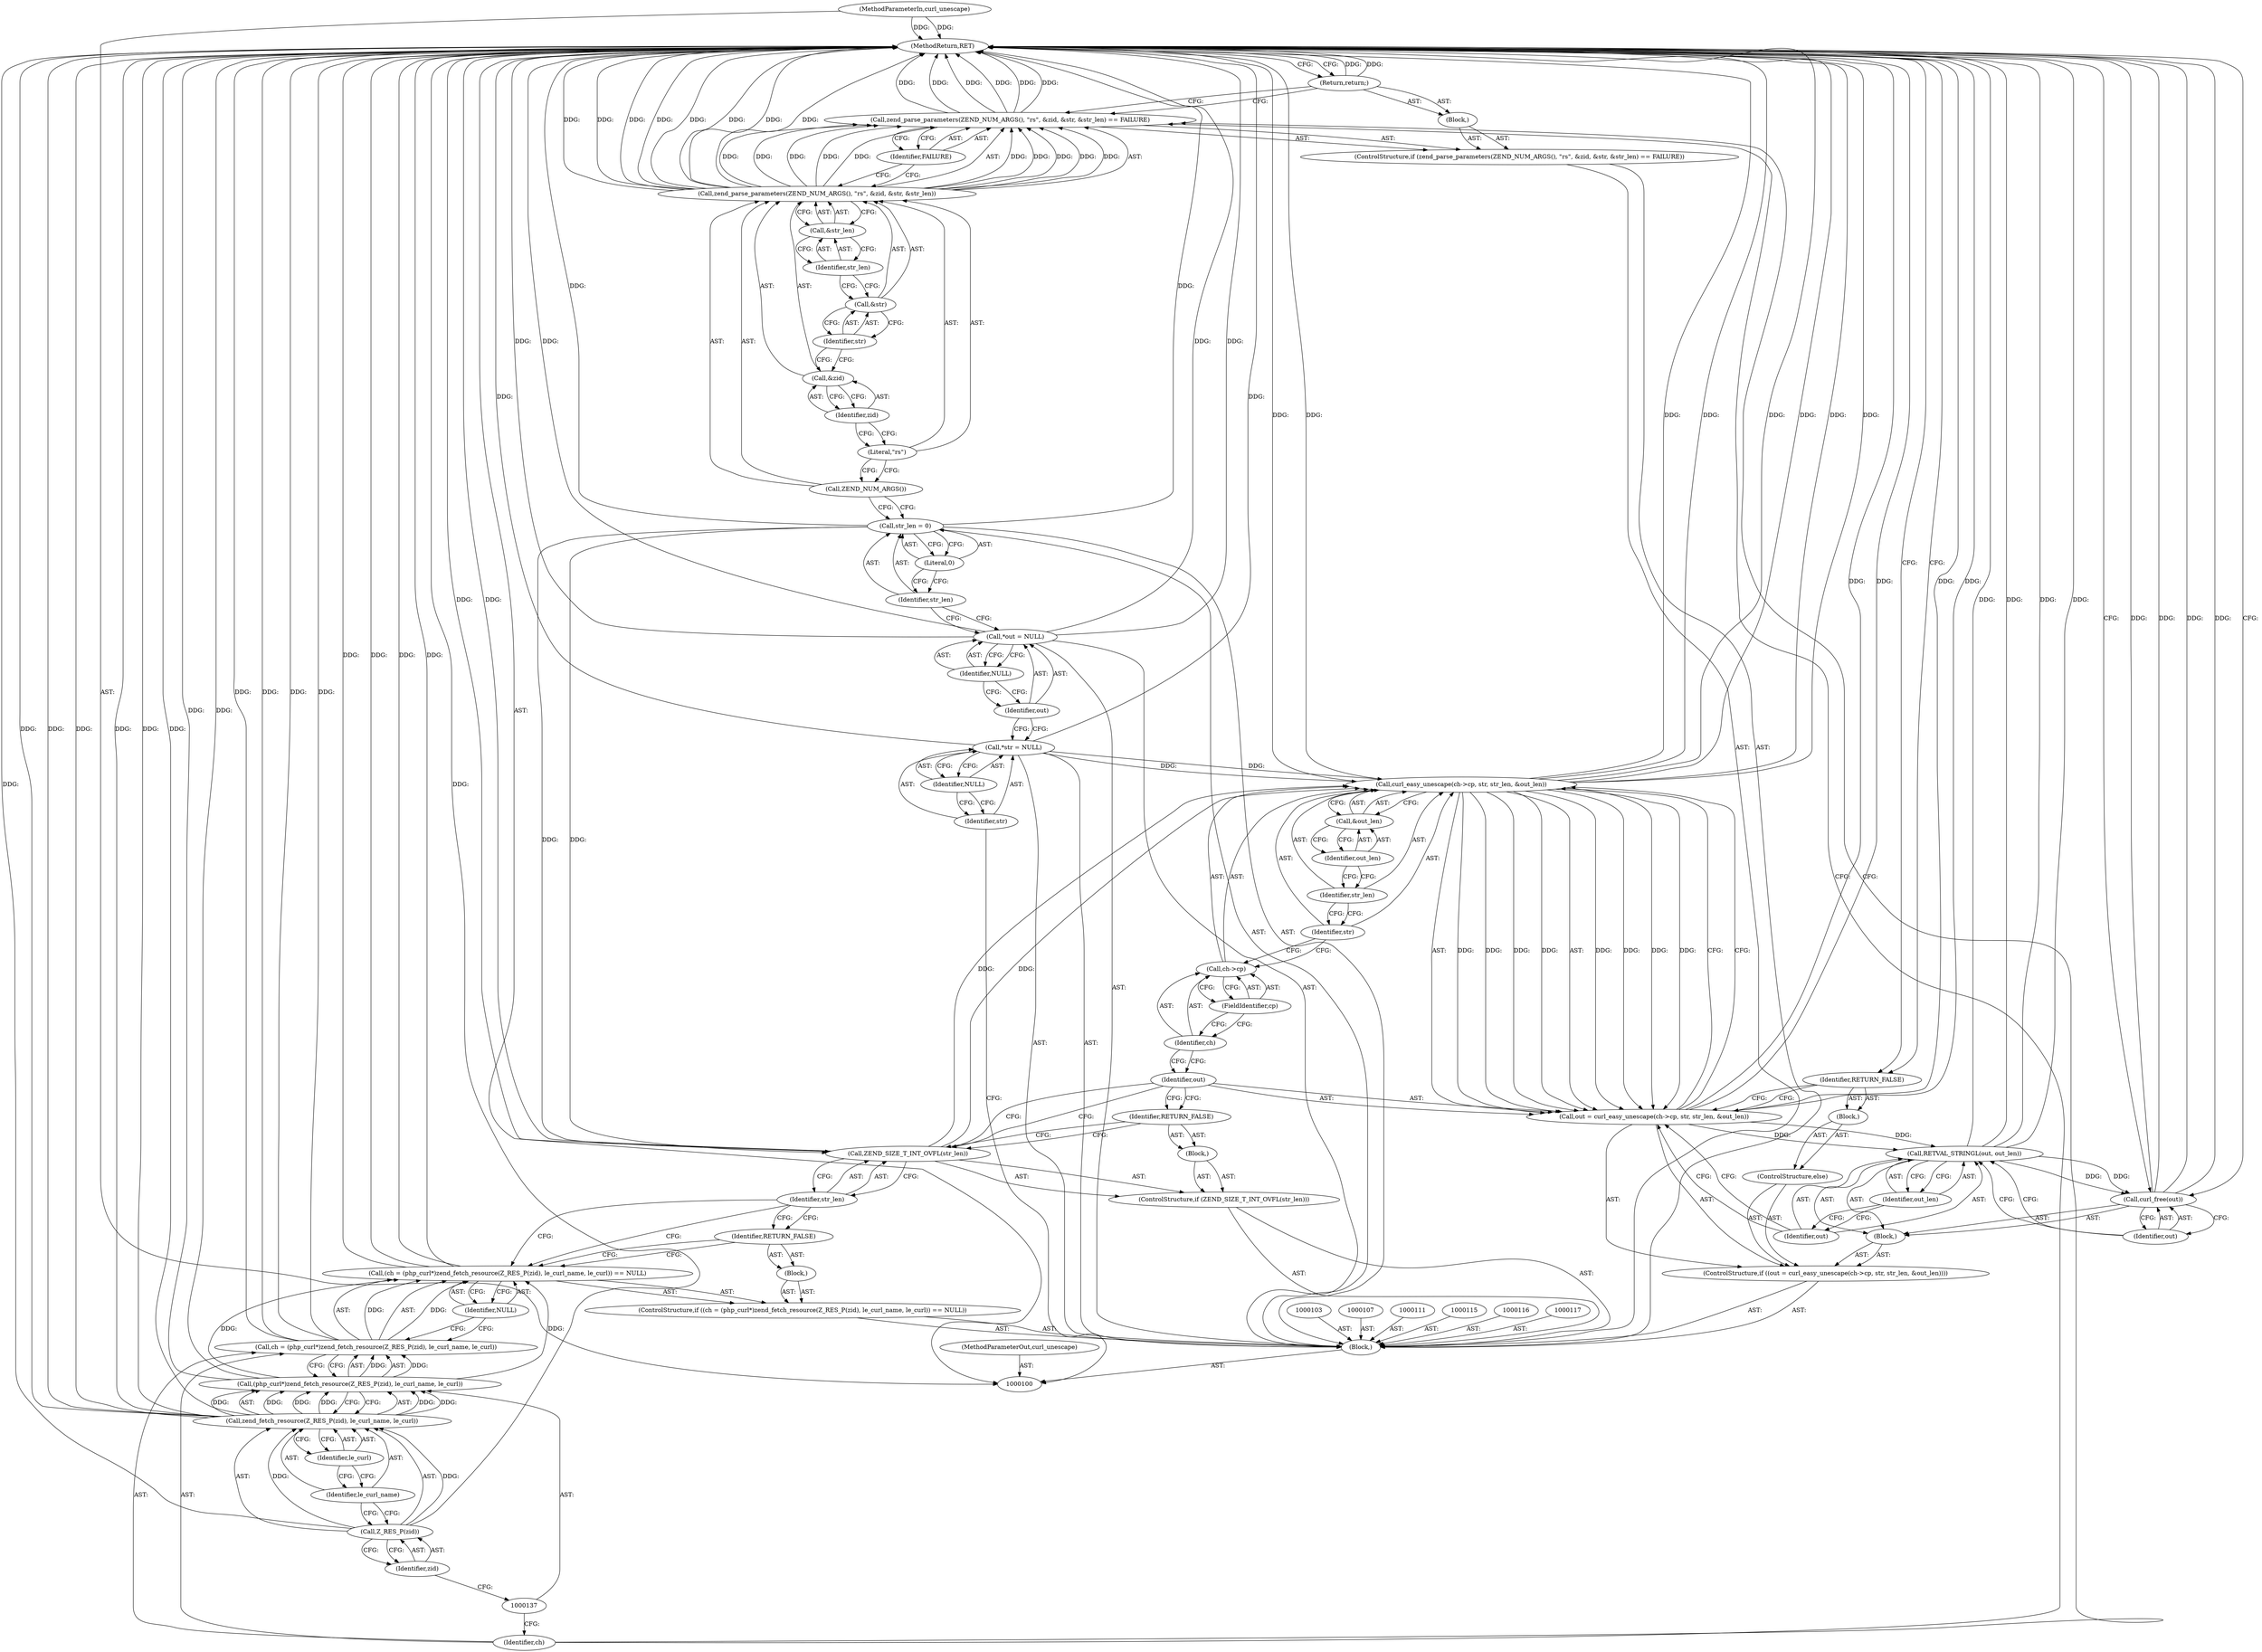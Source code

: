 digraph "0_php-src_72dbb7f416160f490c4e9987040989a10ad431c7?w=1_0" {
"1000171" [label="(MethodReturn,RET)"];
"1000101" [label="(MethodParameterIn,curl_unescape)"];
"1000246" [label="(MethodParameterOut,curl_unescape)"];
"1000131" [label="(Return,return;)"];
"1000132" [label="(ControlStructure,if ((ch = (php_curl*)zend_fetch_resource(Z_RES_P(zid), le_curl_name, le_curl)) == NULL))"];
"1000136" [label="(Call,(php_curl*)zend_fetch_resource(Z_RES_P(zid), le_curl_name, le_curl))"];
"1000138" [label="(Call,zend_fetch_resource(Z_RES_P(zid), le_curl_name, le_curl))"];
"1000139" [label="(Call,Z_RES_P(zid))"];
"1000133" [label="(Call,(ch = (php_curl*)zend_fetch_resource(Z_RES_P(zid), le_curl_name, le_curl)) == NULL)"];
"1000140" [label="(Identifier,zid)"];
"1000141" [label="(Identifier,le_curl_name)"];
"1000134" [label="(Call,ch = (php_curl*)zend_fetch_resource(Z_RES_P(zid), le_curl_name, le_curl))"];
"1000135" [label="(Identifier,ch)"];
"1000142" [label="(Identifier,le_curl)"];
"1000143" [label="(Identifier,NULL)"];
"1000144" [label="(Block,)"];
"1000145" [label="(Identifier,RETURN_FALSE)"];
"1000146" [label="(ControlStructure,if (ZEND_SIZE_T_INT_OVFL(str_len)))"];
"1000148" [label="(Identifier,str_len)"];
"1000149" [label="(Block,)"];
"1000147" [label="(Call,ZEND_SIZE_T_INT_OVFL(str_len))"];
"1000150" [label="(Identifier,RETURN_FALSE)"];
"1000102" [label="(Block,)"];
"1000151" [label="(ControlStructure,if ((out = curl_easy_unescape(ch->cp, str, str_len, &out_len))))"];
"1000154" [label="(Call,curl_easy_unescape(ch->cp, str, str_len, &out_len))"];
"1000155" [label="(Call,ch->cp)"];
"1000156" [label="(Identifier,ch)"];
"1000157" [label="(FieldIdentifier,cp)"];
"1000158" [label="(Identifier,str)"];
"1000159" [label="(Identifier,str_len)"];
"1000160" [label="(Call,&out_len)"];
"1000161" [label="(Identifier,out_len)"];
"1000152" [label="(Call,out = curl_easy_unescape(ch->cp, str, str_len, &out_len))"];
"1000153" [label="(Identifier,out)"];
"1000162" [label="(Block,)"];
"1000164" [label="(Identifier,out)"];
"1000163" [label="(Call,RETVAL_STRINGL(out, out_len))"];
"1000165" [label="(Identifier,out_len)"];
"1000167" [label="(Identifier,out)"];
"1000166" [label="(Call,curl_free(out))"];
"1000168" [label="(ControlStructure,else)"];
"1000169" [label="(Block,)"];
"1000170" [label="(Identifier,RETURN_FALSE)"];
"1000104" [label="(Call,*str = NULL)"];
"1000105" [label="(Identifier,str)"];
"1000106" [label="(Identifier,NULL)"];
"1000108" [label="(Call,*out = NULL)"];
"1000109" [label="(Identifier,out)"];
"1000110" [label="(Identifier,NULL)"];
"1000112" [label="(Call,str_len = 0)"];
"1000113" [label="(Identifier,str_len)"];
"1000114" [label="(Literal,0)"];
"1000118" [label="(ControlStructure,if (zend_parse_parameters(ZEND_NUM_ARGS(), \"rs\", &zid, &str, &str_len) == FAILURE))"];
"1000121" [label="(Call,ZEND_NUM_ARGS())"];
"1000122" [label="(Literal,\"rs\")"];
"1000119" [label="(Call,zend_parse_parameters(ZEND_NUM_ARGS(), \"rs\", &zid, &str, &str_len) == FAILURE)"];
"1000120" [label="(Call,zend_parse_parameters(ZEND_NUM_ARGS(), \"rs\", &zid, &str, &str_len))"];
"1000123" [label="(Call,&zid)"];
"1000124" [label="(Identifier,zid)"];
"1000125" [label="(Call,&str)"];
"1000126" [label="(Identifier,str)"];
"1000127" [label="(Call,&str_len)"];
"1000128" [label="(Identifier,str_len)"];
"1000129" [label="(Identifier,FAILURE)"];
"1000130" [label="(Block,)"];
"1000171" -> "1000100"  [label="AST: "];
"1000171" -> "1000131"  [label="CFG: "];
"1000171" -> "1000166"  [label="CFG: "];
"1000171" -> "1000170"  [label="CFG: "];
"1000131" -> "1000171"  [label="DDG: "];
"1000154" -> "1000171"  [label="DDG: "];
"1000154" -> "1000171"  [label="DDG: "];
"1000154" -> "1000171"  [label="DDG: "];
"1000154" -> "1000171"  [label="DDG: "];
"1000138" -> "1000171"  [label="DDG: "];
"1000138" -> "1000171"  [label="DDG: "];
"1000138" -> "1000171"  [label="DDG: "];
"1000120" -> "1000171"  [label="DDG: "];
"1000120" -> "1000171"  [label="DDG: "];
"1000120" -> "1000171"  [label="DDG: "];
"1000120" -> "1000171"  [label="DDG: "];
"1000104" -> "1000171"  [label="DDG: "];
"1000152" -> "1000171"  [label="DDG: "];
"1000152" -> "1000171"  [label="DDG: "];
"1000136" -> "1000171"  [label="DDG: "];
"1000119" -> "1000171"  [label="DDG: "];
"1000119" -> "1000171"  [label="DDG: "];
"1000119" -> "1000171"  [label="DDG: "];
"1000163" -> "1000171"  [label="DDG: "];
"1000163" -> "1000171"  [label="DDG: "];
"1000147" -> "1000171"  [label="DDG: "];
"1000108" -> "1000171"  [label="DDG: "];
"1000108" -> "1000171"  [label="DDG: "];
"1000166" -> "1000171"  [label="DDG: "];
"1000166" -> "1000171"  [label="DDG: "];
"1000139" -> "1000171"  [label="DDG: "];
"1000133" -> "1000171"  [label="DDG: "];
"1000133" -> "1000171"  [label="DDG: "];
"1000134" -> "1000171"  [label="DDG: "];
"1000134" -> "1000171"  [label="DDG: "];
"1000112" -> "1000171"  [label="DDG: "];
"1000101" -> "1000171"  [label="DDG: "];
"1000101" -> "1000100"  [label="AST: "];
"1000101" -> "1000171"  [label="DDG: "];
"1000246" -> "1000100"  [label="AST: "];
"1000131" -> "1000130"  [label="AST: "];
"1000131" -> "1000119"  [label="CFG: "];
"1000171" -> "1000131"  [label="CFG: "];
"1000131" -> "1000171"  [label="DDG: "];
"1000132" -> "1000102"  [label="AST: "];
"1000133" -> "1000132"  [label="AST: "];
"1000144" -> "1000132"  [label="AST: "];
"1000136" -> "1000134"  [label="AST: "];
"1000136" -> "1000138"  [label="CFG: "];
"1000137" -> "1000136"  [label="AST: "];
"1000138" -> "1000136"  [label="AST: "];
"1000134" -> "1000136"  [label="CFG: "];
"1000136" -> "1000171"  [label="DDG: "];
"1000136" -> "1000133"  [label="DDG: "];
"1000136" -> "1000134"  [label="DDG: "];
"1000138" -> "1000136"  [label="DDG: "];
"1000138" -> "1000136"  [label="DDG: "];
"1000138" -> "1000136"  [label="DDG: "];
"1000138" -> "1000136"  [label="AST: "];
"1000138" -> "1000142"  [label="CFG: "];
"1000139" -> "1000138"  [label="AST: "];
"1000141" -> "1000138"  [label="AST: "];
"1000142" -> "1000138"  [label="AST: "];
"1000136" -> "1000138"  [label="CFG: "];
"1000138" -> "1000171"  [label="DDG: "];
"1000138" -> "1000171"  [label="DDG: "];
"1000138" -> "1000171"  [label="DDG: "];
"1000138" -> "1000136"  [label="DDG: "];
"1000138" -> "1000136"  [label="DDG: "];
"1000138" -> "1000136"  [label="DDG: "];
"1000139" -> "1000138"  [label="DDG: "];
"1000139" -> "1000138"  [label="AST: "];
"1000139" -> "1000140"  [label="CFG: "];
"1000140" -> "1000139"  [label="AST: "];
"1000141" -> "1000139"  [label="CFG: "];
"1000139" -> "1000171"  [label="DDG: "];
"1000139" -> "1000138"  [label="DDG: "];
"1000133" -> "1000132"  [label="AST: "];
"1000133" -> "1000143"  [label="CFG: "];
"1000134" -> "1000133"  [label="AST: "];
"1000143" -> "1000133"  [label="AST: "];
"1000145" -> "1000133"  [label="CFG: "];
"1000148" -> "1000133"  [label="CFG: "];
"1000133" -> "1000171"  [label="DDG: "];
"1000133" -> "1000171"  [label="DDG: "];
"1000134" -> "1000133"  [label="DDG: "];
"1000136" -> "1000133"  [label="DDG: "];
"1000140" -> "1000139"  [label="AST: "];
"1000140" -> "1000137"  [label="CFG: "];
"1000139" -> "1000140"  [label="CFG: "];
"1000141" -> "1000138"  [label="AST: "];
"1000141" -> "1000139"  [label="CFG: "];
"1000142" -> "1000141"  [label="CFG: "];
"1000134" -> "1000133"  [label="AST: "];
"1000134" -> "1000136"  [label="CFG: "];
"1000135" -> "1000134"  [label="AST: "];
"1000136" -> "1000134"  [label="AST: "];
"1000143" -> "1000134"  [label="CFG: "];
"1000134" -> "1000171"  [label="DDG: "];
"1000134" -> "1000171"  [label="DDG: "];
"1000134" -> "1000133"  [label="DDG: "];
"1000136" -> "1000134"  [label="DDG: "];
"1000135" -> "1000134"  [label="AST: "];
"1000135" -> "1000119"  [label="CFG: "];
"1000137" -> "1000135"  [label="CFG: "];
"1000142" -> "1000138"  [label="AST: "];
"1000142" -> "1000141"  [label="CFG: "];
"1000138" -> "1000142"  [label="CFG: "];
"1000143" -> "1000133"  [label="AST: "];
"1000143" -> "1000134"  [label="CFG: "];
"1000133" -> "1000143"  [label="CFG: "];
"1000144" -> "1000132"  [label="AST: "];
"1000145" -> "1000144"  [label="AST: "];
"1000145" -> "1000144"  [label="AST: "];
"1000145" -> "1000133"  [label="CFG: "];
"1000148" -> "1000145"  [label="CFG: "];
"1000146" -> "1000102"  [label="AST: "];
"1000147" -> "1000146"  [label="AST: "];
"1000149" -> "1000146"  [label="AST: "];
"1000148" -> "1000147"  [label="AST: "];
"1000148" -> "1000145"  [label="CFG: "];
"1000148" -> "1000133"  [label="CFG: "];
"1000147" -> "1000148"  [label="CFG: "];
"1000149" -> "1000146"  [label="AST: "];
"1000150" -> "1000149"  [label="AST: "];
"1000147" -> "1000146"  [label="AST: "];
"1000147" -> "1000148"  [label="CFG: "];
"1000148" -> "1000147"  [label="AST: "];
"1000150" -> "1000147"  [label="CFG: "];
"1000153" -> "1000147"  [label="CFG: "];
"1000147" -> "1000171"  [label="DDG: "];
"1000112" -> "1000147"  [label="DDG: "];
"1000147" -> "1000154"  [label="DDG: "];
"1000150" -> "1000149"  [label="AST: "];
"1000150" -> "1000147"  [label="CFG: "];
"1000153" -> "1000150"  [label="CFG: "];
"1000102" -> "1000100"  [label="AST: "];
"1000103" -> "1000102"  [label="AST: "];
"1000104" -> "1000102"  [label="AST: "];
"1000107" -> "1000102"  [label="AST: "];
"1000108" -> "1000102"  [label="AST: "];
"1000111" -> "1000102"  [label="AST: "];
"1000112" -> "1000102"  [label="AST: "];
"1000115" -> "1000102"  [label="AST: "];
"1000116" -> "1000102"  [label="AST: "];
"1000117" -> "1000102"  [label="AST: "];
"1000118" -> "1000102"  [label="AST: "];
"1000132" -> "1000102"  [label="AST: "];
"1000146" -> "1000102"  [label="AST: "];
"1000151" -> "1000102"  [label="AST: "];
"1000151" -> "1000102"  [label="AST: "];
"1000152" -> "1000151"  [label="AST: "];
"1000162" -> "1000151"  [label="AST: "];
"1000168" -> "1000151"  [label="AST: "];
"1000154" -> "1000152"  [label="AST: "];
"1000154" -> "1000160"  [label="CFG: "];
"1000155" -> "1000154"  [label="AST: "];
"1000158" -> "1000154"  [label="AST: "];
"1000159" -> "1000154"  [label="AST: "];
"1000160" -> "1000154"  [label="AST: "];
"1000152" -> "1000154"  [label="CFG: "];
"1000154" -> "1000171"  [label="DDG: "];
"1000154" -> "1000171"  [label="DDG: "];
"1000154" -> "1000171"  [label="DDG: "];
"1000154" -> "1000171"  [label="DDG: "];
"1000154" -> "1000152"  [label="DDG: "];
"1000154" -> "1000152"  [label="DDG: "];
"1000154" -> "1000152"  [label="DDG: "];
"1000154" -> "1000152"  [label="DDG: "];
"1000104" -> "1000154"  [label="DDG: "];
"1000147" -> "1000154"  [label="DDG: "];
"1000155" -> "1000154"  [label="AST: "];
"1000155" -> "1000157"  [label="CFG: "];
"1000156" -> "1000155"  [label="AST: "];
"1000157" -> "1000155"  [label="AST: "];
"1000158" -> "1000155"  [label="CFG: "];
"1000156" -> "1000155"  [label="AST: "];
"1000156" -> "1000153"  [label="CFG: "];
"1000157" -> "1000156"  [label="CFG: "];
"1000157" -> "1000155"  [label="AST: "];
"1000157" -> "1000156"  [label="CFG: "];
"1000155" -> "1000157"  [label="CFG: "];
"1000158" -> "1000154"  [label="AST: "];
"1000158" -> "1000155"  [label="CFG: "];
"1000159" -> "1000158"  [label="CFG: "];
"1000159" -> "1000154"  [label="AST: "];
"1000159" -> "1000158"  [label="CFG: "];
"1000161" -> "1000159"  [label="CFG: "];
"1000160" -> "1000154"  [label="AST: "];
"1000160" -> "1000161"  [label="CFG: "];
"1000161" -> "1000160"  [label="AST: "];
"1000154" -> "1000160"  [label="CFG: "];
"1000161" -> "1000160"  [label="AST: "];
"1000161" -> "1000159"  [label="CFG: "];
"1000160" -> "1000161"  [label="CFG: "];
"1000152" -> "1000151"  [label="AST: "];
"1000152" -> "1000154"  [label="CFG: "];
"1000153" -> "1000152"  [label="AST: "];
"1000154" -> "1000152"  [label="AST: "];
"1000164" -> "1000152"  [label="CFG: "];
"1000170" -> "1000152"  [label="CFG: "];
"1000152" -> "1000171"  [label="DDG: "];
"1000152" -> "1000171"  [label="DDG: "];
"1000154" -> "1000152"  [label="DDG: "];
"1000154" -> "1000152"  [label="DDG: "];
"1000154" -> "1000152"  [label="DDG: "];
"1000154" -> "1000152"  [label="DDG: "];
"1000152" -> "1000163"  [label="DDG: "];
"1000153" -> "1000152"  [label="AST: "];
"1000153" -> "1000150"  [label="CFG: "];
"1000153" -> "1000147"  [label="CFG: "];
"1000156" -> "1000153"  [label="CFG: "];
"1000162" -> "1000151"  [label="AST: "];
"1000163" -> "1000162"  [label="AST: "];
"1000166" -> "1000162"  [label="AST: "];
"1000164" -> "1000163"  [label="AST: "];
"1000164" -> "1000152"  [label="CFG: "];
"1000165" -> "1000164"  [label="CFG: "];
"1000163" -> "1000162"  [label="AST: "];
"1000163" -> "1000165"  [label="CFG: "];
"1000164" -> "1000163"  [label="AST: "];
"1000165" -> "1000163"  [label="AST: "];
"1000167" -> "1000163"  [label="CFG: "];
"1000163" -> "1000171"  [label="DDG: "];
"1000163" -> "1000171"  [label="DDG: "];
"1000152" -> "1000163"  [label="DDG: "];
"1000163" -> "1000166"  [label="DDG: "];
"1000165" -> "1000163"  [label="AST: "];
"1000165" -> "1000164"  [label="CFG: "];
"1000163" -> "1000165"  [label="CFG: "];
"1000167" -> "1000166"  [label="AST: "];
"1000167" -> "1000163"  [label="CFG: "];
"1000166" -> "1000167"  [label="CFG: "];
"1000166" -> "1000162"  [label="AST: "];
"1000166" -> "1000167"  [label="CFG: "];
"1000167" -> "1000166"  [label="AST: "];
"1000171" -> "1000166"  [label="CFG: "];
"1000166" -> "1000171"  [label="DDG: "];
"1000166" -> "1000171"  [label="DDG: "];
"1000163" -> "1000166"  [label="DDG: "];
"1000168" -> "1000151"  [label="AST: "];
"1000169" -> "1000168"  [label="AST: "];
"1000169" -> "1000168"  [label="AST: "];
"1000170" -> "1000169"  [label="AST: "];
"1000170" -> "1000169"  [label="AST: "];
"1000170" -> "1000152"  [label="CFG: "];
"1000171" -> "1000170"  [label="CFG: "];
"1000104" -> "1000102"  [label="AST: "];
"1000104" -> "1000106"  [label="CFG: "];
"1000105" -> "1000104"  [label="AST: "];
"1000106" -> "1000104"  [label="AST: "];
"1000109" -> "1000104"  [label="CFG: "];
"1000104" -> "1000171"  [label="DDG: "];
"1000104" -> "1000154"  [label="DDG: "];
"1000105" -> "1000104"  [label="AST: "];
"1000105" -> "1000100"  [label="CFG: "];
"1000106" -> "1000105"  [label="CFG: "];
"1000106" -> "1000104"  [label="AST: "];
"1000106" -> "1000105"  [label="CFG: "];
"1000104" -> "1000106"  [label="CFG: "];
"1000108" -> "1000102"  [label="AST: "];
"1000108" -> "1000110"  [label="CFG: "];
"1000109" -> "1000108"  [label="AST: "];
"1000110" -> "1000108"  [label="AST: "];
"1000113" -> "1000108"  [label="CFG: "];
"1000108" -> "1000171"  [label="DDG: "];
"1000108" -> "1000171"  [label="DDG: "];
"1000109" -> "1000108"  [label="AST: "];
"1000109" -> "1000104"  [label="CFG: "];
"1000110" -> "1000109"  [label="CFG: "];
"1000110" -> "1000108"  [label="AST: "];
"1000110" -> "1000109"  [label="CFG: "];
"1000108" -> "1000110"  [label="CFG: "];
"1000112" -> "1000102"  [label="AST: "];
"1000112" -> "1000114"  [label="CFG: "];
"1000113" -> "1000112"  [label="AST: "];
"1000114" -> "1000112"  [label="AST: "];
"1000121" -> "1000112"  [label="CFG: "];
"1000112" -> "1000171"  [label="DDG: "];
"1000112" -> "1000147"  [label="DDG: "];
"1000113" -> "1000112"  [label="AST: "];
"1000113" -> "1000108"  [label="CFG: "];
"1000114" -> "1000113"  [label="CFG: "];
"1000114" -> "1000112"  [label="AST: "];
"1000114" -> "1000113"  [label="CFG: "];
"1000112" -> "1000114"  [label="CFG: "];
"1000118" -> "1000102"  [label="AST: "];
"1000119" -> "1000118"  [label="AST: "];
"1000130" -> "1000118"  [label="AST: "];
"1000121" -> "1000120"  [label="AST: "];
"1000121" -> "1000112"  [label="CFG: "];
"1000122" -> "1000121"  [label="CFG: "];
"1000122" -> "1000120"  [label="AST: "];
"1000122" -> "1000121"  [label="CFG: "];
"1000124" -> "1000122"  [label="CFG: "];
"1000119" -> "1000118"  [label="AST: "];
"1000119" -> "1000129"  [label="CFG: "];
"1000120" -> "1000119"  [label="AST: "];
"1000129" -> "1000119"  [label="AST: "];
"1000131" -> "1000119"  [label="CFG: "];
"1000135" -> "1000119"  [label="CFG: "];
"1000119" -> "1000171"  [label="DDG: "];
"1000119" -> "1000171"  [label="DDG: "];
"1000119" -> "1000171"  [label="DDG: "];
"1000120" -> "1000119"  [label="DDG: "];
"1000120" -> "1000119"  [label="DDG: "];
"1000120" -> "1000119"  [label="DDG: "];
"1000120" -> "1000119"  [label="DDG: "];
"1000120" -> "1000119"  [label="DDG: "];
"1000120" -> "1000119"  [label="AST: "];
"1000120" -> "1000127"  [label="CFG: "];
"1000121" -> "1000120"  [label="AST: "];
"1000122" -> "1000120"  [label="AST: "];
"1000123" -> "1000120"  [label="AST: "];
"1000125" -> "1000120"  [label="AST: "];
"1000127" -> "1000120"  [label="AST: "];
"1000129" -> "1000120"  [label="CFG: "];
"1000120" -> "1000171"  [label="DDG: "];
"1000120" -> "1000171"  [label="DDG: "];
"1000120" -> "1000171"  [label="DDG: "];
"1000120" -> "1000171"  [label="DDG: "];
"1000120" -> "1000119"  [label="DDG: "];
"1000120" -> "1000119"  [label="DDG: "];
"1000120" -> "1000119"  [label="DDG: "];
"1000120" -> "1000119"  [label="DDG: "];
"1000120" -> "1000119"  [label="DDG: "];
"1000123" -> "1000120"  [label="AST: "];
"1000123" -> "1000124"  [label="CFG: "];
"1000124" -> "1000123"  [label="AST: "];
"1000126" -> "1000123"  [label="CFG: "];
"1000124" -> "1000123"  [label="AST: "];
"1000124" -> "1000122"  [label="CFG: "];
"1000123" -> "1000124"  [label="CFG: "];
"1000125" -> "1000120"  [label="AST: "];
"1000125" -> "1000126"  [label="CFG: "];
"1000126" -> "1000125"  [label="AST: "];
"1000128" -> "1000125"  [label="CFG: "];
"1000126" -> "1000125"  [label="AST: "];
"1000126" -> "1000123"  [label="CFG: "];
"1000125" -> "1000126"  [label="CFG: "];
"1000127" -> "1000120"  [label="AST: "];
"1000127" -> "1000128"  [label="CFG: "];
"1000128" -> "1000127"  [label="AST: "];
"1000120" -> "1000127"  [label="CFG: "];
"1000128" -> "1000127"  [label="AST: "];
"1000128" -> "1000125"  [label="CFG: "];
"1000127" -> "1000128"  [label="CFG: "];
"1000129" -> "1000119"  [label="AST: "];
"1000129" -> "1000120"  [label="CFG: "];
"1000119" -> "1000129"  [label="CFG: "];
"1000130" -> "1000118"  [label="AST: "];
"1000131" -> "1000130"  [label="AST: "];
}
